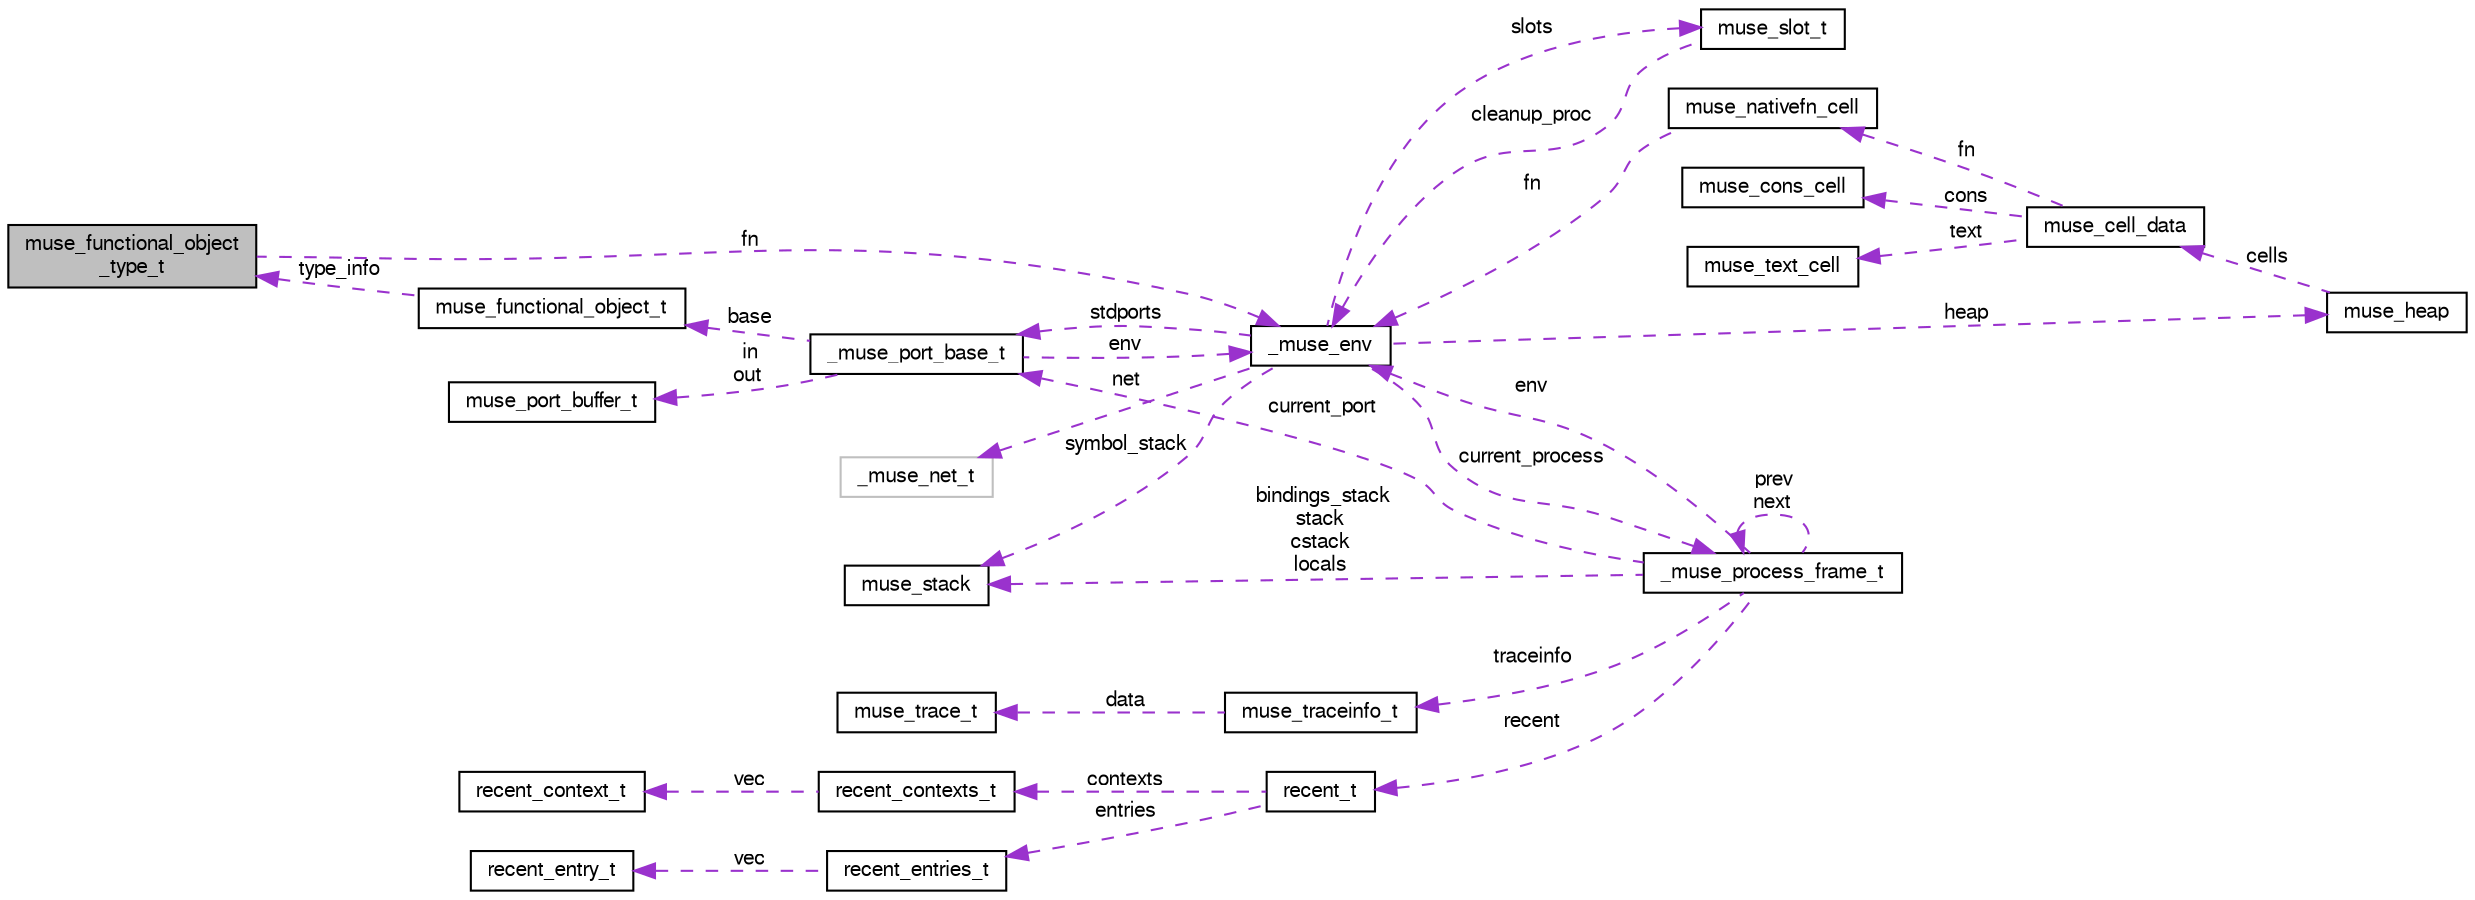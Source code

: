 digraph "muse_functional_object_type_t"
{
  edge [fontname="FreeSans",fontsize="10",labelfontname="FreeSans",labelfontsize="10"];
  node [fontname="FreeSans",fontsize="10",shape=record];
  rankdir="LR";
  Node1 [label="muse_functional_object\l_type_t",height=0.2,width=0.4,color="black", fillcolor="grey75", style="filled" fontcolor="black"];
  Node2 -> Node1 [dir="back",color="darkorchid3",fontsize="10",style="dashed",label=" fn" ,fontname="FreeSans"];
  Node2 [label="_muse_env",height=0.2,width=0.4,color="black", fillcolor="white", style="filled",URL="$struct__muse__env.html",tooltip="The muse environment contains all info relevant to evaluation of expressions in muSE."];
  Node3 -> Node2 [dir="back",color="darkorchid3",fontsize="10",style="dashed",label=" stdports" ,fontname="FreeSans"];
  Node3 [label="_muse_port_base_t",height=0.2,width=0.4,color="black", fillcolor="white", style="filled",URL="$struct__muse__port__base__t.html",tooltip="The base port type."];
  Node2 -> Node3 [dir="back",color="darkorchid3",fontsize="10",style="dashed",label=" env" ,fontname="FreeSans"];
  Node4 -> Node3 [dir="back",color="darkorchid3",fontsize="10",style="dashed",label=" in\nout" ,fontname="FreeSans"];
  Node4 [label="muse_port_buffer_t",height=0.2,width=0.4,color="black", fillcolor="white", style="filled",URL="$structmuse__port__buffer__t.html",tooltip="Every port is buffered for input as well as output."];
  Node5 -> Node3 [dir="back",color="darkorchid3",fontsize="10",style="dashed",label=" base" ,fontname="FreeSans"];
  Node5 [label="muse_functional_object_t",height=0.2,width=0.4,color="black", fillcolor="white", style="filled",URL="$structmuse__functional__object__t.html",tooltip="Any muSE functional object must always begin with this structure."];
  Node1 -> Node5 [dir="back",color="darkorchid3",fontsize="10",style="dashed",label=" type_info" ,fontname="FreeSans"];
  Node6 -> Node2 [dir="back",color="darkorchid3",fontsize="10",style="dashed",label=" heap" ,fontname="FreeSans"];
  Node6 [label="muse_heap",height=0.2,width=0.4,color="black", fillcolor="white", style="filled",URL="$structmuse__heap.html",tooltip="The muse heap is an array of cells where the cells available for allocation are collected into a free..."];
  Node7 -> Node6 [dir="back",color="darkorchid3",fontsize="10",style="dashed",label=" cells" ,fontname="FreeSans"];
  Node7 [label="muse_cell_data",height=0.2,width=0.4,color="black", fillcolor="white", style="filled",URL="$unionmuse__cell__data.html",tooltip="A muse cell is a union of all the possible cell types."];
  Node8 -> Node7 [dir="back",color="darkorchid3",fontsize="10",style="dashed",label=" cons" ,fontname="FreeSans"];
  Node8 [label="muse_cons_cell",height=0.2,width=0.4,color="black", fillcolor="white", style="filled",URL="$structmuse__cons__cell.html",tooltip="A cons cell consists of references to two muse cells called the head and the tail."];
  Node9 -> Node7 [dir="back",color="darkorchid3",fontsize="10",style="dashed",label=" text" ,fontname="FreeSans"];
  Node9 [label="muse_text_cell",height=0.2,width=0.4,color="black", fillcolor="white", style="filled",URL="$structmuse__text__cell.html",tooltip="A string is represented in a single cell by storing a pair of pointers to the start of the string and..."];
  Node10 -> Node7 [dir="back",color="darkorchid3",fontsize="10",style="dashed",label=" fn" ,fontname="FreeSans"];
  Node10 [label="muse_nativefn_cell",height=0.2,width=0.4,color="black", fillcolor="white", style="filled",URL="$structmuse__nativefn__cell.html",tooltip="muSE provides the facility to invoke C functions during the evaluation process."];
  Node2 -> Node10 [dir="back",color="darkorchid3",fontsize="10",style="dashed",label=" fn" ,fontname="FreeSans"];
  Node11 -> Node2 [dir="back",color="darkorchid3",fontsize="10",style="dashed",label=" symbol_stack" ,fontname="FreeSans"];
  Node11 [label="muse_stack",height=0.2,width=0.4,color="black", fillcolor="white", style="filled",URL="$structmuse__stack.html",tooltip="A stack is used to keep track of temporary references to objects so that a cons-ing operation does no..."];
  Node12 -> Node2 [dir="back",color="darkorchid3",fontsize="10",style="dashed",label=" net" ,fontname="FreeSans"];
  Node12 [label="_muse_net_t",height=0.2,width=0.4,color="grey75", fillcolor="white", style="filled"];
  Node13 -> Node2 [dir="back",color="darkorchid3",fontsize="10",style="dashed",label=" current_process" ,fontname="FreeSans"];
  Node13 [label="_muse_process_frame_t",height=0.2,width=0.4,color="black", fillcolor="white", style="filled",URL="$struct__muse__process__frame__t.html",tooltip="A frame is the local environment of a process."];
  Node3 -> Node13 [dir="back",color="darkorchid3",fontsize="10",style="dashed",label=" current_port" ,fontname="FreeSans"];
  Node11 -> Node13 [dir="back",color="darkorchid3",fontsize="10",style="dashed",label=" bindings_stack\nstack\ncstack\nlocals" ,fontname="FreeSans"];
  Node14 -> Node13 [dir="back",color="darkorchid3",fontsize="10",style="dashed",label=" traceinfo" ,fontname="FreeSans"];
  Node14 [label="muse_traceinfo_t",height=0.2,width=0.4,color="black", fillcolor="white", style="filled",URL="$structmuse__traceinfo__t.html"];
  Node15 -> Node14 [dir="back",color="darkorchid3",fontsize="10",style="dashed",label=" data" ,fontname="FreeSans"];
  Node15 [label="muse_trace_t",height=0.2,width=0.4,color="black", fillcolor="white", style="filled",URL="$structmuse__trace__t.html",tooltip="A way to trace evaluations down the stack."];
  Node2 -> Node13 [dir="back",color="darkorchid3",fontsize="10",style="dashed",label=" env" ,fontname="FreeSans"];
  Node13 -> Node13 [dir="back",color="darkorchid3",fontsize="10",style="dashed",label=" prev\nnext" ,fontname="FreeSans"];
  Node16 -> Node13 [dir="back",color="darkorchid3",fontsize="10",style="dashed",label=" recent" ,fontname="FreeSans"];
  Node16 [label="recent_t",height=0.2,width=0.4,color="black", fillcolor="white", style="filled",URL="$structrecent__t.html"];
  Node17 -> Node16 [dir="back",color="darkorchid3",fontsize="10",style="dashed",label=" contexts" ,fontname="FreeSans"];
  Node17 [label="recent_contexts_t",height=0.2,width=0.4,color="black", fillcolor="white", style="filled",URL="$structrecent__contexts__t.html"];
  Node18 -> Node17 [dir="back",color="darkorchid3",fontsize="10",style="dashed",label=" vec" ,fontname="FreeSans"];
  Node18 [label="recent_context_t",height=0.2,width=0.4,color="black", fillcolor="white", style="filled",URL="$structrecent__context__t.html"];
  Node19 -> Node16 [dir="back",color="darkorchid3",fontsize="10",style="dashed",label=" entries" ,fontname="FreeSans"];
  Node19 [label="recent_entries_t",height=0.2,width=0.4,color="black", fillcolor="white", style="filled",URL="$structrecent__entries__t.html"];
  Node20 -> Node19 [dir="back",color="darkorchid3",fontsize="10",style="dashed",label=" vec" ,fontname="FreeSans"];
  Node20 [label="recent_entry_t",height=0.2,width=0.4,color="black", fillcolor="white", style="filled",URL="$structrecent__entry__t.html"];
  Node21 -> Node2 [dir="back",color="darkorchid3",fontsize="10",style="dashed",label=" slots" ,fontname="FreeSans"];
  Node21 [label="muse_slot_t",height=0.2,width=0.4,color="black", fillcolor="white", style="filled",URL="$structmuse__slot__t.html"];
  Node2 -> Node21 [dir="back",color="darkorchid3",fontsize="10",style="dashed",label=" cleanup_proc" ,fontname="FreeSans"];
}
